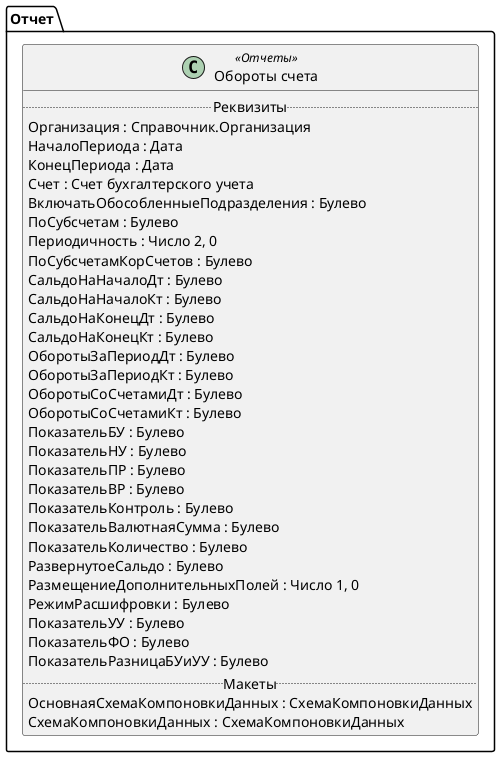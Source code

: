 ﻿@startuml ОборотыСчета
'!include templates.wsd
'..\include templates.wsd
class Отчет.ОборотыСчета as "Обороты счета" <<Отчеты>>
{
..Реквизиты..
Организация : Справочник.Организация
НачалоПериода : Дата
КонецПериода : Дата
Счет : Счет бухгалтерского учета
ВключатьОбособленныеПодразделения : Булево
ПоСубсчетам : Булево
Периодичность : Число 2, 0
ПоСубсчетамКорСчетов : Булево
СальдоНаНачалоДт : Булево
СальдоНаНачалоКт : Булево
СальдоНаКонецДт : Булево
СальдоНаКонецКт : Булево
ОборотыЗаПериодДт : Булево
ОборотыЗаПериодКт : Булево
ОборотыСоСчетамиДт : Булево
ОборотыСоСчетамиКт : Булево
ПоказательБУ : Булево
ПоказательНУ : Булево
ПоказательПР : Булево
ПоказательВР : Булево
ПоказательКонтроль : Булево
ПоказательВалютнаяСумма : Булево
ПоказательКоличество : Булево
РазвернутоеСальдо : Булево
РазмещениеДополнительныхПолей : Число 1, 0
РежимРасшифровки : Булево
ПоказательУУ : Булево
ПоказательФО : Булево
ПоказательРазницаБУиУУ : Булево
..Макеты..
ОсновнаяСхемаКомпоновкиДанных : СхемаКомпоновкиДанных
СхемаКомпоновкиДанных : СхемаКомпоновкиДанных
}
@enduml
